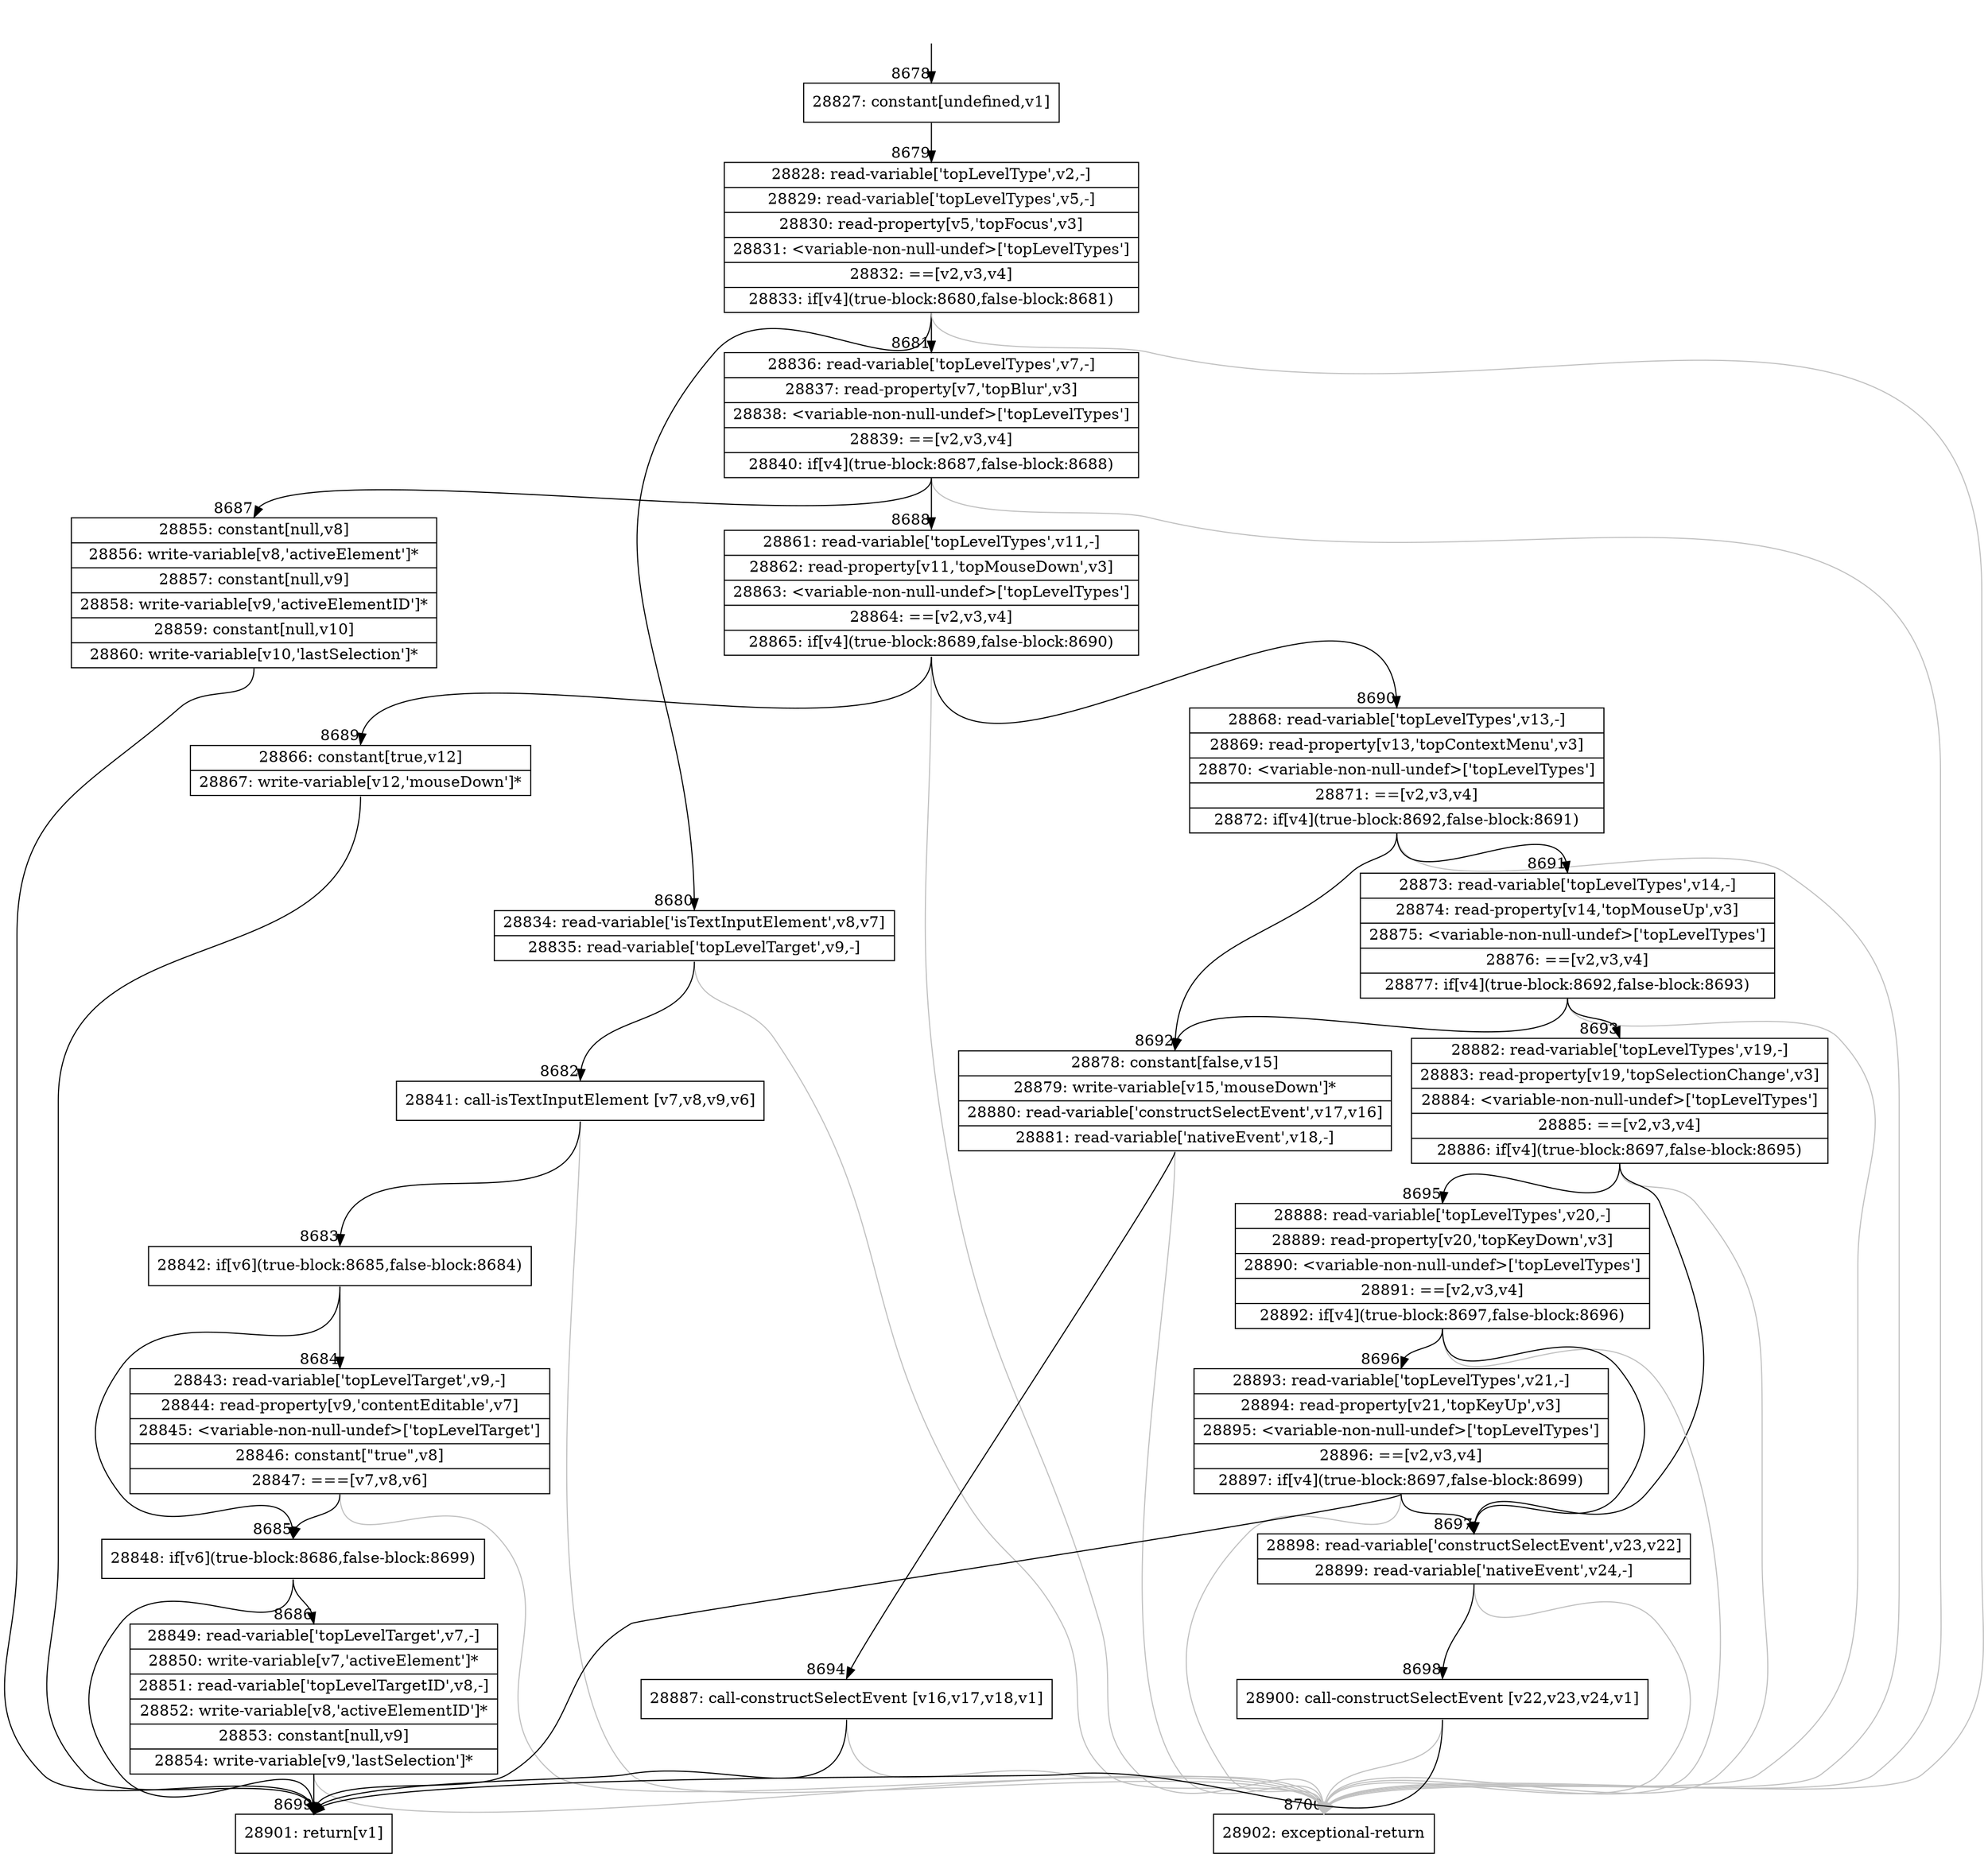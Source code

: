 digraph {
rankdir="TD"
BB_entry640[shape=none,label=""];
BB_entry640 -> BB8678 [tailport=s, headport=n, headlabel="    8678"]
BB8678 [shape=record label="{28827: constant[undefined,v1]}" ] 
BB8678 -> BB8679 [tailport=s, headport=n, headlabel="      8679"]
BB8679 [shape=record label="{28828: read-variable['topLevelType',v2,-]|28829: read-variable['topLevelTypes',v5,-]|28830: read-property[v5,'topFocus',v3]|28831: \<variable-non-null-undef\>['topLevelTypes']|28832: ==[v2,v3,v4]|28833: if[v4](true-block:8680,false-block:8681)}" ] 
BB8679 -> BB8680 [tailport=s, headport=n, headlabel="      8680"]
BB8679 -> BB8681 [tailport=s, headport=n, headlabel="      8681"]
BB8679 -> BB8700 [tailport=s, headport=n, color=gray, headlabel="      8700"]
BB8680 [shape=record label="{28834: read-variable['isTextInputElement',v8,v7]|28835: read-variable['topLevelTarget',v9,-]}" ] 
BB8680 -> BB8682 [tailport=s, headport=n, headlabel="      8682"]
BB8680 -> BB8700 [tailport=s, headport=n, color=gray]
BB8681 [shape=record label="{28836: read-variable['topLevelTypes',v7,-]|28837: read-property[v7,'topBlur',v3]|28838: \<variable-non-null-undef\>['topLevelTypes']|28839: ==[v2,v3,v4]|28840: if[v4](true-block:8687,false-block:8688)}" ] 
BB8681 -> BB8687 [tailport=s, headport=n, headlabel="      8687"]
BB8681 -> BB8688 [tailport=s, headport=n, headlabel="      8688"]
BB8681 -> BB8700 [tailport=s, headport=n, color=gray]
BB8682 [shape=record label="{28841: call-isTextInputElement [v7,v8,v9,v6]}" ] 
BB8682 -> BB8683 [tailport=s, headport=n, headlabel="      8683"]
BB8682 -> BB8700 [tailport=s, headport=n, color=gray]
BB8683 [shape=record label="{28842: if[v6](true-block:8685,false-block:8684)}" ] 
BB8683 -> BB8685 [tailport=s, headport=n, headlabel="      8685"]
BB8683 -> BB8684 [tailport=s, headport=n, headlabel="      8684"]
BB8684 [shape=record label="{28843: read-variable['topLevelTarget',v9,-]|28844: read-property[v9,'contentEditable',v7]|28845: \<variable-non-null-undef\>['topLevelTarget']|28846: constant[\"true\",v8]|28847: ===[v7,v8,v6]}" ] 
BB8684 -> BB8685 [tailport=s, headport=n]
BB8684 -> BB8700 [tailport=s, headport=n, color=gray]
BB8685 [shape=record label="{28848: if[v6](true-block:8686,false-block:8699)}" ] 
BB8685 -> BB8686 [tailport=s, headport=n, headlabel="      8686"]
BB8685 -> BB8699 [tailport=s, headport=n, headlabel="      8699"]
BB8686 [shape=record label="{28849: read-variable['topLevelTarget',v7,-]|28850: write-variable[v7,'activeElement']*|28851: read-variable['topLevelTargetID',v8,-]|28852: write-variable[v8,'activeElementID']*|28853: constant[null,v9]|28854: write-variable[v9,'lastSelection']*}" ] 
BB8686 -> BB8699 [tailport=s, headport=n]
BB8686 -> BB8700 [tailport=s, headport=n, color=gray]
BB8687 [shape=record label="{28855: constant[null,v8]|28856: write-variable[v8,'activeElement']*|28857: constant[null,v9]|28858: write-variable[v9,'activeElementID']*|28859: constant[null,v10]|28860: write-variable[v10,'lastSelection']*}" ] 
BB8687 -> BB8699 [tailport=s, headport=n]
BB8688 [shape=record label="{28861: read-variable['topLevelTypes',v11,-]|28862: read-property[v11,'topMouseDown',v3]|28863: \<variable-non-null-undef\>['topLevelTypes']|28864: ==[v2,v3,v4]|28865: if[v4](true-block:8689,false-block:8690)}" ] 
BB8688 -> BB8689 [tailport=s, headport=n, headlabel="      8689"]
BB8688 -> BB8690 [tailport=s, headport=n, headlabel="      8690"]
BB8688 -> BB8700 [tailport=s, headport=n, color=gray]
BB8689 [shape=record label="{28866: constant[true,v12]|28867: write-variable[v12,'mouseDown']*}" ] 
BB8689 -> BB8699 [tailport=s, headport=n]
BB8690 [shape=record label="{28868: read-variable['topLevelTypes',v13,-]|28869: read-property[v13,'topContextMenu',v3]|28870: \<variable-non-null-undef\>['topLevelTypes']|28871: ==[v2,v3,v4]|28872: if[v4](true-block:8692,false-block:8691)}" ] 
BB8690 -> BB8692 [tailport=s, headport=n, headlabel="      8692"]
BB8690 -> BB8691 [tailport=s, headport=n, headlabel="      8691"]
BB8690 -> BB8700 [tailport=s, headport=n, color=gray]
BB8691 [shape=record label="{28873: read-variable['topLevelTypes',v14,-]|28874: read-property[v14,'topMouseUp',v3]|28875: \<variable-non-null-undef\>['topLevelTypes']|28876: ==[v2,v3,v4]|28877: if[v4](true-block:8692,false-block:8693)}" ] 
BB8691 -> BB8692 [tailport=s, headport=n]
BB8691 -> BB8693 [tailport=s, headport=n, headlabel="      8693"]
BB8691 -> BB8700 [tailport=s, headport=n, color=gray]
BB8692 [shape=record label="{28878: constant[false,v15]|28879: write-variable[v15,'mouseDown']*|28880: read-variable['constructSelectEvent',v17,v16]|28881: read-variable['nativeEvent',v18,-]}" ] 
BB8692 -> BB8694 [tailport=s, headport=n, headlabel="      8694"]
BB8692 -> BB8700 [tailport=s, headport=n, color=gray]
BB8693 [shape=record label="{28882: read-variable['topLevelTypes',v19,-]|28883: read-property[v19,'topSelectionChange',v3]|28884: \<variable-non-null-undef\>['topLevelTypes']|28885: ==[v2,v3,v4]|28886: if[v4](true-block:8697,false-block:8695)}" ] 
BB8693 -> BB8697 [tailport=s, headport=n, headlabel="      8697"]
BB8693 -> BB8695 [tailport=s, headport=n, headlabel="      8695"]
BB8693 -> BB8700 [tailport=s, headport=n, color=gray]
BB8694 [shape=record label="{28887: call-constructSelectEvent [v16,v17,v18,v1]}" ] 
BB8694 -> BB8699 [tailport=s, headport=n]
BB8694 -> BB8700 [tailport=s, headport=n, color=gray]
BB8695 [shape=record label="{28888: read-variable['topLevelTypes',v20,-]|28889: read-property[v20,'topKeyDown',v3]|28890: \<variable-non-null-undef\>['topLevelTypes']|28891: ==[v2,v3,v4]|28892: if[v4](true-block:8697,false-block:8696)}" ] 
BB8695 -> BB8697 [tailport=s, headport=n]
BB8695 -> BB8696 [tailport=s, headport=n, headlabel="      8696"]
BB8695 -> BB8700 [tailport=s, headport=n, color=gray]
BB8696 [shape=record label="{28893: read-variable['topLevelTypes',v21,-]|28894: read-property[v21,'topKeyUp',v3]|28895: \<variable-non-null-undef\>['topLevelTypes']|28896: ==[v2,v3,v4]|28897: if[v4](true-block:8697,false-block:8699)}" ] 
BB8696 -> BB8697 [tailport=s, headport=n]
BB8696 -> BB8699 [tailport=s, headport=n]
BB8696 -> BB8700 [tailport=s, headport=n, color=gray]
BB8697 [shape=record label="{28898: read-variable['constructSelectEvent',v23,v22]|28899: read-variable['nativeEvent',v24,-]}" ] 
BB8697 -> BB8698 [tailport=s, headport=n, headlabel="      8698"]
BB8697 -> BB8700 [tailport=s, headport=n, color=gray]
BB8698 [shape=record label="{28900: call-constructSelectEvent [v22,v23,v24,v1]}" ] 
BB8698 -> BB8699 [tailport=s, headport=n]
BB8698 -> BB8700 [tailport=s, headport=n, color=gray]
BB8699 [shape=record label="{28901: return[v1]}" ] 
BB8700 [shape=record label="{28902: exceptional-return}" ] 
//#$~ 15328
}
